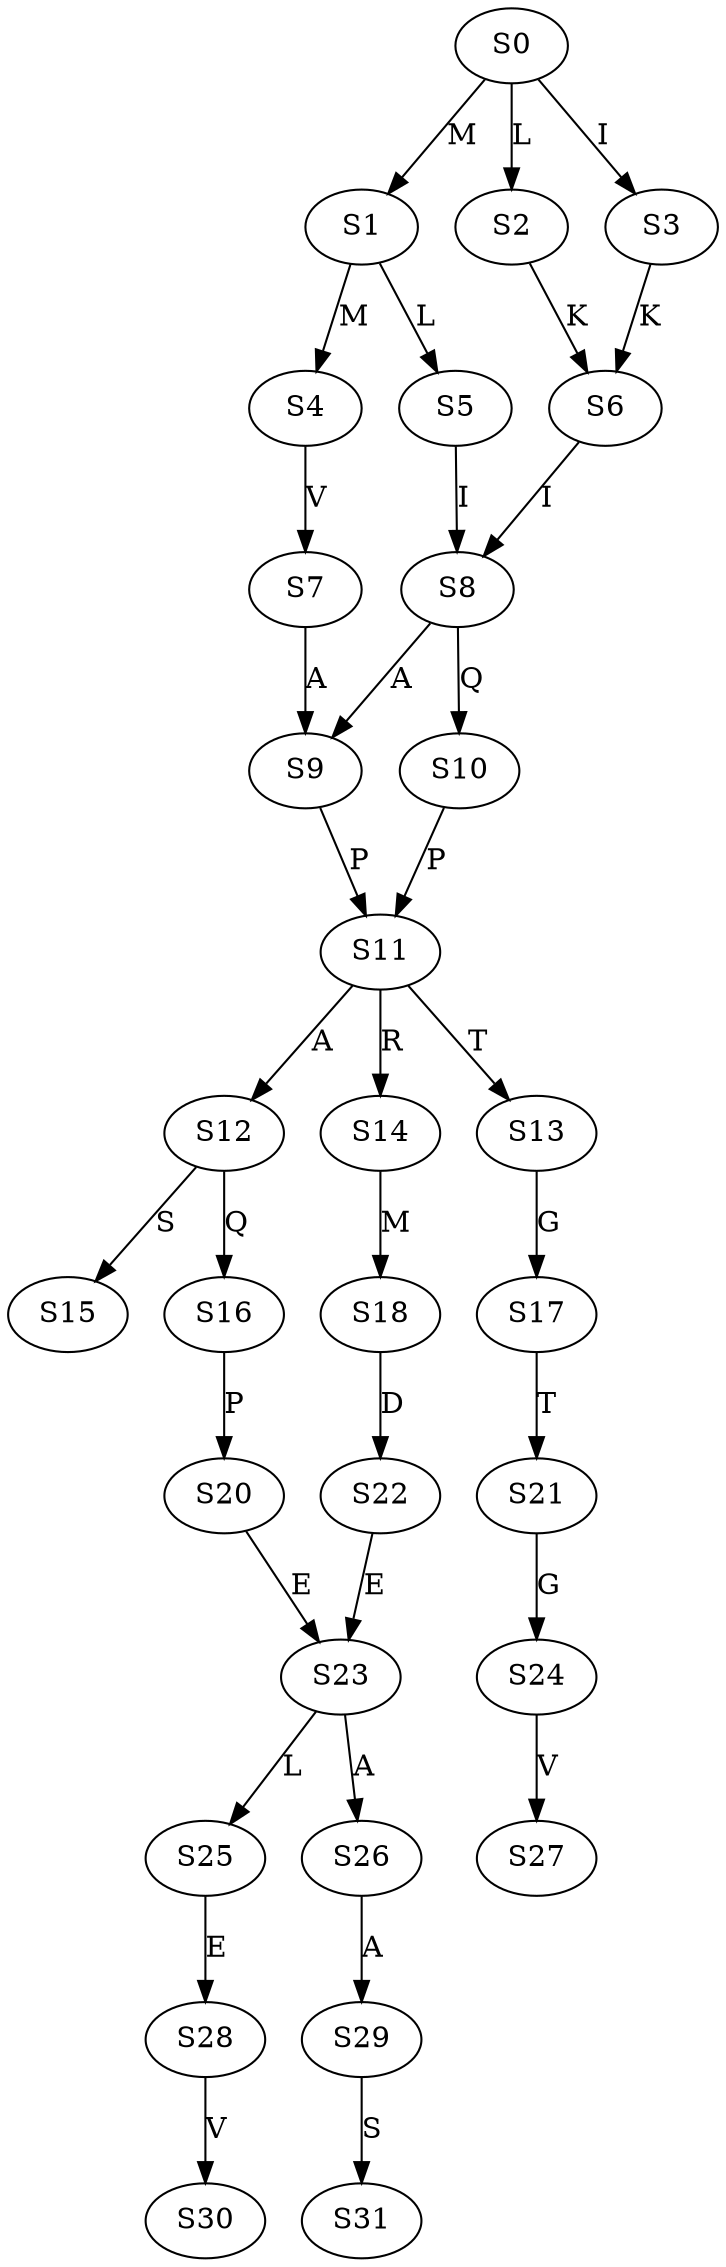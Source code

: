 strict digraph  {
	S0 -> S1 [ label = M ];
	S0 -> S2 [ label = L ];
	S0 -> S3 [ label = I ];
	S1 -> S4 [ label = M ];
	S1 -> S5 [ label = L ];
	S2 -> S6 [ label = K ];
	S3 -> S6 [ label = K ];
	S4 -> S7 [ label = V ];
	S5 -> S8 [ label = I ];
	S6 -> S8 [ label = I ];
	S7 -> S9 [ label = A ];
	S8 -> S9 [ label = A ];
	S8 -> S10 [ label = Q ];
	S9 -> S11 [ label = P ];
	S10 -> S11 [ label = P ];
	S11 -> S12 [ label = A ];
	S11 -> S13 [ label = T ];
	S11 -> S14 [ label = R ];
	S12 -> S15 [ label = S ];
	S12 -> S16 [ label = Q ];
	S13 -> S17 [ label = G ];
	S14 -> S18 [ label = M ];
	S16 -> S20 [ label = P ];
	S17 -> S21 [ label = T ];
	S18 -> S22 [ label = D ];
	S20 -> S23 [ label = E ];
	S21 -> S24 [ label = G ];
	S22 -> S23 [ label = E ];
	S23 -> S25 [ label = L ];
	S23 -> S26 [ label = A ];
	S24 -> S27 [ label = V ];
	S25 -> S28 [ label = E ];
	S26 -> S29 [ label = A ];
	S28 -> S30 [ label = V ];
	S29 -> S31 [ label = S ];
}
